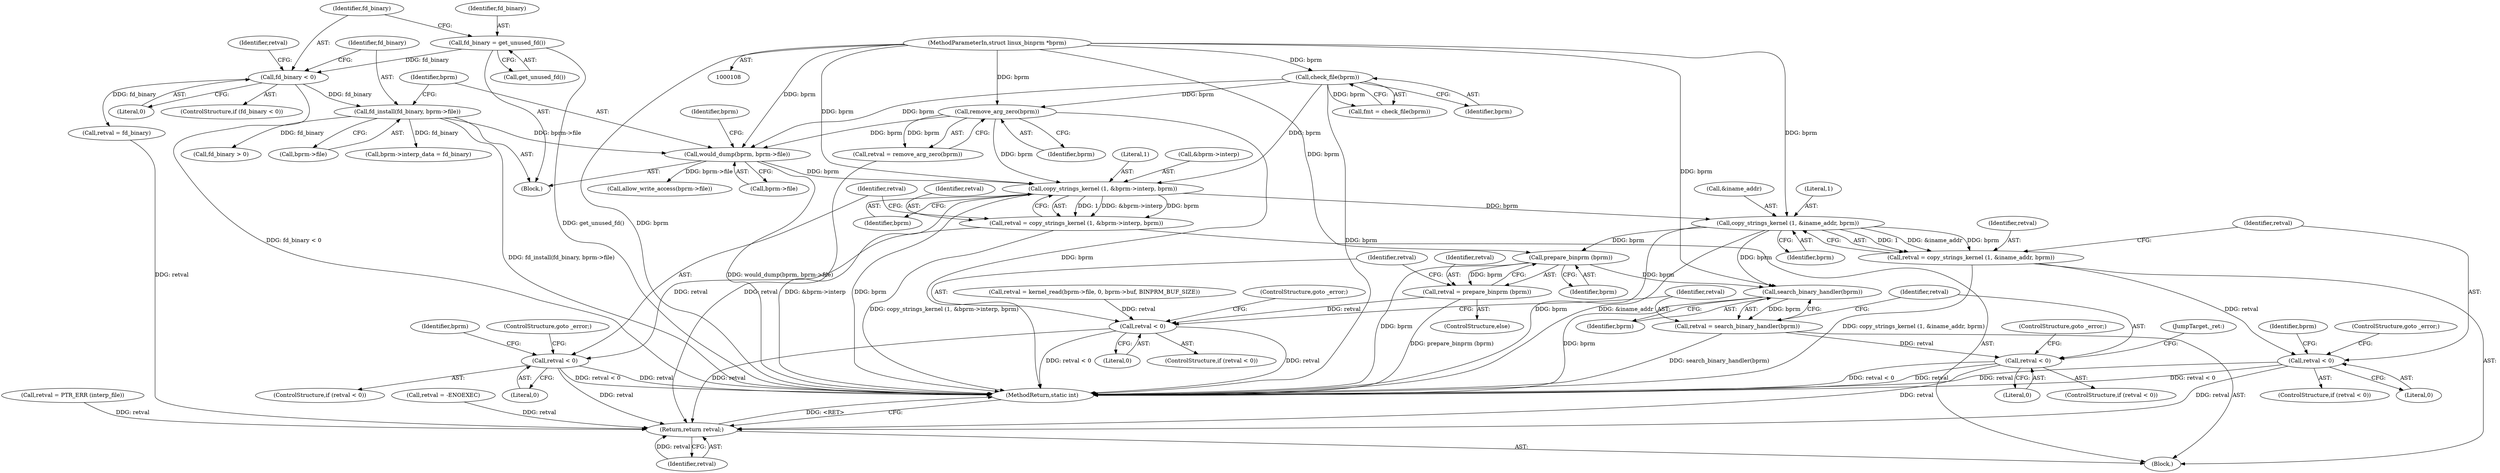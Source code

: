 digraph "0_linux_b66c5984017533316fd1951770302649baf1aa33@API" {
"1000237" [label="(Call,copy_strings_kernel (1, &bprm->interp, bprm))"];
"1000167" [label="(Call,remove_arg_zero(bprm))"];
"1000140" [label="(Call,check_file(bprm))"];
"1000109" [label="(MethodParameterIn,struct linux_binprm *bprm)"];
"1000196" [label="(Call,would_dump(bprm, bprm->file))"];
"1000191" [label="(Call,fd_install(fd_binary, bprm->file))"];
"1000183" [label="(Call,fd_binary < 0)"];
"1000179" [label="(Call,fd_binary = get_unused_fd())"];
"1000235" [label="(Call,retval = copy_strings_kernel (1, &bprm->interp, bprm))"];
"1000245" [label="(Call,retval < 0)"];
"1000335" [label="(Return,return retval;)"];
"1000255" [label="(Call,copy_strings_kernel (1, &iname_addr, bprm))"];
"1000253" [label="(Call,retval = copy_strings_kernel (1, &iname_addr, bprm))"];
"1000261" [label="(Call,retval < 0)"];
"1000318" [label="(Call,prepare_binprm (bprm))"];
"1000316" [label="(Call,retval = prepare_binprm (bprm))"];
"1000321" [label="(Call,retval < 0)"];
"1000327" [label="(Call,search_binary_handler(bprm))"];
"1000325" [label="(Call,retval = search_binary_handler(bprm))"];
"1000330" [label="(Call,retval < 0)"];
"1000255" [label="(Call,copy_strings_kernel (1, &iname_addr, bprm))"];
"1000330" [label="(Call,retval < 0)"];
"1000267" [label="(Identifier,bprm)"];
"1000336" [label="(Identifier,retval)"];
"1000192" [label="(Identifier,fd_binary)"];
"1000239" [label="(Call,&bprm->interp)"];
"1000254" [label="(Identifier,retval)"];
"1000321" [label="(Call,retval < 0)"];
"1000329" [label="(ControlStructure,if (retval < 0))"];
"1000168" [label="(Identifier,bprm)"];
"1000141" [label="(Identifier,bprm)"];
"1000184" [label="(Identifier,fd_binary)"];
"1000263" [label="(Literal,0)"];
"1000324" [label="(ControlStructure,goto _error;)"];
"1000203" [label="(Identifier,bprm)"];
"1000320" [label="(ControlStructure,if (retval < 0))"];
"1000264" [label="(ControlStructure,goto _error;)"];
"1000253" [label="(Call,retval = copy_strings_kernel (1, &iname_addr, bprm))"];
"1000247" [label="(Literal,0)"];
"1000333" [label="(ControlStructure,goto _error;)"];
"1000182" [label="(ControlStructure,if (fd_binary < 0))"];
"1000257" [label="(Call,&iname_addr)"];
"1000198" [label="(Call,bprm->file)"];
"1000140" [label="(Call,check_file(bprm))"];
"1000191" [label="(Call,fd_install(fd_binary, bprm->file))"];
"1000110" [label="(Block,)"];
"1000251" [label="(Identifier,bprm)"];
"1000187" [label="(Call,retval = fd_binary)"];
"1000335" [label="(Return,return retval;)"];
"1000261" [label="(Call,retval < 0)"];
"1000327" [label="(Call,search_binary_handler(bprm))"];
"1000256" [label="(Literal,1)"];
"1000138" [label="(Call,fmt = check_file(bprm))"];
"1000315" [label="(ControlStructure,else)"];
"1000197" [label="(Identifier,bprm)"];
"1000178" [label="(Block,)"];
"1000183" [label="(Call,fd_binary < 0)"];
"1000127" [label="(Call,retval = -ENOEXEC)"];
"1000248" [label="(ControlStructure,goto _error;)"];
"1000259" [label="(Identifier,bprm)"];
"1000201" [label="(Call,allow_write_access(bprm->file))"];
"1000236" [label="(Identifier,retval)"];
"1000328" [label="(Identifier,bprm)"];
"1000318" [label="(Call,prepare_binprm (bprm))"];
"1000244" [label="(ControlStructure,if (retval < 0))"];
"1000235" [label="(Call,retval = copy_strings_kernel (1, &bprm->interp, bprm))"];
"1000332" [label="(Literal,0)"];
"1000260" [label="(ControlStructure,if (retval < 0))"];
"1000245" [label="(Call,retval < 0)"];
"1000323" [label="(Literal,0)"];
"1000215" [label="(Call,bprm->interp_data = fd_binary)"];
"1000237" [label="(Call,copy_strings_kernel (1, &bprm->interp, bprm))"];
"1000326" [label="(Identifier,retval)"];
"1000196" [label="(Call,would_dump(bprm, bprm->file))"];
"1000319" [label="(Identifier,bprm)"];
"1000331" [label="(Identifier,retval)"];
"1000180" [label="(Identifier,fd_binary)"];
"1000238" [label="(Literal,1)"];
"1000109" [label="(MethodParameterIn,struct linux_binprm *bprm)"];
"1000243" [label="(Identifier,bprm)"];
"1000304" [label="(Call,retval = kernel_read(bprm->file, 0, bprm->buf, BINPRM_BUF_SIZE))"];
"1000325" [label="(Call,retval = search_binary_handler(bprm))"];
"1000317" [label="(Identifier,retval)"];
"1000334" [label="(JumpTarget,_ret:)"];
"1000355" [label="(MethodReturn,static int)"];
"1000188" [label="(Identifier,retval)"];
"1000278" [label="(Call,retval = PTR_ERR (interp_file))"];
"1000246" [label="(Identifier,retval)"];
"1000179" [label="(Call,fd_binary = get_unused_fd())"];
"1000262" [label="(Identifier,retval)"];
"1000193" [label="(Call,bprm->file)"];
"1000181" [label="(Call,get_unused_fd())"];
"1000167" [label="(Call,remove_arg_zero(bprm))"];
"1000339" [label="(Call,fd_binary > 0)"];
"1000185" [label="(Literal,0)"];
"1000316" [label="(Call,retval = prepare_binprm (bprm))"];
"1000322" [label="(Identifier,retval)"];
"1000165" [label="(Call,retval = remove_arg_zero(bprm))"];
"1000237" -> "1000235"  [label="AST: "];
"1000237" -> "1000243"  [label="CFG: "];
"1000238" -> "1000237"  [label="AST: "];
"1000239" -> "1000237"  [label="AST: "];
"1000243" -> "1000237"  [label="AST: "];
"1000235" -> "1000237"  [label="CFG: "];
"1000237" -> "1000355"  [label="DDG: &bprm->interp"];
"1000237" -> "1000355"  [label="DDG: bprm"];
"1000237" -> "1000235"  [label="DDG: 1"];
"1000237" -> "1000235"  [label="DDG: &bprm->interp"];
"1000237" -> "1000235"  [label="DDG: bprm"];
"1000167" -> "1000237"  [label="DDG: bprm"];
"1000140" -> "1000237"  [label="DDG: bprm"];
"1000196" -> "1000237"  [label="DDG: bprm"];
"1000109" -> "1000237"  [label="DDG: bprm"];
"1000237" -> "1000255"  [label="DDG: bprm"];
"1000167" -> "1000165"  [label="AST: "];
"1000167" -> "1000168"  [label="CFG: "];
"1000168" -> "1000167"  [label="AST: "];
"1000165" -> "1000167"  [label="CFG: "];
"1000167" -> "1000355"  [label="DDG: bprm"];
"1000167" -> "1000165"  [label="DDG: bprm"];
"1000140" -> "1000167"  [label="DDG: bprm"];
"1000109" -> "1000167"  [label="DDG: bprm"];
"1000167" -> "1000196"  [label="DDG: bprm"];
"1000140" -> "1000138"  [label="AST: "];
"1000140" -> "1000141"  [label="CFG: "];
"1000141" -> "1000140"  [label="AST: "];
"1000138" -> "1000140"  [label="CFG: "];
"1000140" -> "1000355"  [label="DDG: bprm"];
"1000140" -> "1000138"  [label="DDG: bprm"];
"1000109" -> "1000140"  [label="DDG: bprm"];
"1000140" -> "1000196"  [label="DDG: bprm"];
"1000109" -> "1000108"  [label="AST: "];
"1000109" -> "1000355"  [label="DDG: bprm"];
"1000109" -> "1000196"  [label="DDG: bprm"];
"1000109" -> "1000255"  [label="DDG: bprm"];
"1000109" -> "1000318"  [label="DDG: bprm"];
"1000109" -> "1000327"  [label="DDG: bprm"];
"1000196" -> "1000178"  [label="AST: "];
"1000196" -> "1000198"  [label="CFG: "];
"1000197" -> "1000196"  [label="AST: "];
"1000198" -> "1000196"  [label="AST: "];
"1000203" -> "1000196"  [label="CFG: "];
"1000196" -> "1000355"  [label="DDG: would_dump(bprm, bprm->file)"];
"1000191" -> "1000196"  [label="DDG: bprm->file"];
"1000196" -> "1000201"  [label="DDG: bprm->file"];
"1000191" -> "1000178"  [label="AST: "];
"1000191" -> "1000193"  [label="CFG: "];
"1000192" -> "1000191"  [label="AST: "];
"1000193" -> "1000191"  [label="AST: "];
"1000197" -> "1000191"  [label="CFG: "];
"1000191" -> "1000355"  [label="DDG: fd_install(fd_binary, bprm->file)"];
"1000183" -> "1000191"  [label="DDG: fd_binary"];
"1000191" -> "1000215"  [label="DDG: fd_binary"];
"1000191" -> "1000339"  [label="DDG: fd_binary"];
"1000183" -> "1000182"  [label="AST: "];
"1000183" -> "1000185"  [label="CFG: "];
"1000184" -> "1000183"  [label="AST: "];
"1000185" -> "1000183"  [label="AST: "];
"1000188" -> "1000183"  [label="CFG: "];
"1000192" -> "1000183"  [label="CFG: "];
"1000183" -> "1000355"  [label="DDG: fd_binary < 0"];
"1000179" -> "1000183"  [label="DDG: fd_binary"];
"1000183" -> "1000187"  [label="DDG: fd_binary"];
"1000179" -> "1000178"  [label="AST: "];
"1000179" -> "1000181"  [label="CFG: "];
"1000180" -> "1000179"  [label="AST: "];
"1000181" -> "1000179"  [label="AST: "];
"1000184" -> "1000179"  [label="CFG: "];
"1000179" -> "1000355"  [label="DDG: get_unused_fd()"];
"1000235" -> "1000110"  [label="AST: "];
"1000236" -> "1000235"  [label="AST: "];
"1000246" -> "1000235"  [label="CFG: "];
"1000235" -> "1000355"  [label="DDG: copy_strings_kernel (1, &bprm->interp, bprm)"];
"1000235" -> "1000245"  [label="DDG: retval"];
"1000245" -> "1000244"  [label="AST: "];
"1000245" -> "1000247"  [label="CFG: "];
"1000246" -> "1000245"  [label="AST: "];
"1000247" -> "1000245"  [label="AST: "];
"1000248" -> "1000245"  [label="CFG: "];
"1000251" -> "1000245"  [label="CFG: "];
"1000245" -> "1000355"  [label="DDG: retval < 0"];
"1000245" -> "1000355"  [label="DDG: retval"];
"1000245" -> "1000335"  [label="DDG: retval"];
"1000335" -> "1000110"  [label="AST: "];
"1000335" -> "1000336"  [label="CFG: "];
"1000336" -> "1000335"  [label="AST: "];
"1000355" -> "1000335"  [label="CFG: "];
"1000335" -> "1000355"  [label="DDG: <RET>"];
"1000336" -> "1000335"  [label="DDG: retval"];
"1000187" -> "1000335"  [label="DDG: retval"];
"1000330" -> "1000335"  [label="DDG: retval"];
"1000165" -> "1000335"  [label="DDG: retval"];
"1000261" -> "1000335"  [label="DDG: retval"];
"1000321" -> "1000335"  [label="DDG: retval"];
"1000127" -> "1000335"  [label="DDG: retval"];
"1000278" -> "1000335"  [label="DDG: retval"];
"1000255" -> "1000253"  [label="AST: "];
"1000255" -> "1000259"  [label="CFG: "];
"1000256" -> "1000255"  [label="AST: "];
"1000257" -> "1000255"  [label="AST: "];
"1000259" -> "1000255"  [label="AST: "];
"1000253" -> "1000255"  [label="CFG: "];
"1000255" -> "1000355"  [label="DDG: bprm"];
"1000255" -> "1000355"  [label="DDG: &iname_addr"];
"1000255" -> "1000253"  [label="DDG: 1"];
"1000255" -> "1000253"  [label="DDG: &iname_addr"];
"1000255" -> "1000253"  [label="DDG: bprm"];
"1000255" -> "1000318"  [label="DDG: bprm"];
"1000255" -> "1000327"  [label="DDG: bprm"];
"1000253" -> "1000110"  [label="AST: "];
"1000254" -> "1000253"  [label="AST: "];
"1000262" -> "1000253"  [label="CFG: "];
"1000253" -> "1000355"  [label="DDG: copy_strings_kernel (1, &iname_addr, bprm)"];
"1000253" -> "1000261"  [label="DDG: retval"];
"1000261" -> "1000260"  [label="AST: "];
"1000261" -> "1000263"  [label="CFG: "];
"1000262" -> "1000261"  [label="AST: "];
"1000263" -> "1000261"  [label="AST: "];
"1000264" -> "1000261"  [label="CFG: "];
"1000267" -> "1000261"  [label="CFG: "];
"1000261" -> "1000355"  [label="DDG: retval"];
"1000261" -> "1000355"  [label="DDG: retval < 0"];
"1000318" -> "1000316"  [label="AST: "];
"1000318" -> "1000319"  [label="CFG: "];
"1000319" -> "1000318"  [label="AST: "];
"1000316" -> "1000318"  [label="CFG: "];
"1000318" -> "1000355"  [label="DDG: bprm"];
"1000318" -> "1000316"  [label="DDG: bprm"];
"1000318" -> "1000327"  [label="DDG: bprm"];
"1000316" -> "1000315"  [label="AST: "];
"1000317" -> "1000316"  [label="AST: "];
"1000322" -> "1000316"  [label="CFG: "];
"1000316" -> "1000355"  [label="DDG: prepare_binprm (bprm)"];
"1000316" -> "1000321"  [label="DDG: retval"];
"1000321" -> "1000320"  [label="AST: "];
"1000321" -> "1000323"  [label="CFG: "];
"1000322" -> "1000321"  [label="AST: "];
"1000323" -> "1000321"  [label="AST: "];
"1000324" -> "1000321"  [label="CFG: "];
"1000326" -> "1000321"  [label="CFG: "];
"1000321" -> "1000355"  [label="DDG: retval"];
"1000321" -> "1000355"  [label="DDG: retval < 0"];
"1000304" -> "1000321"  [label="DDG: retval"];
"1000327" -> "1000325"  [label="AST: "];
"1000327" -> "1000328"  [label="CFG: "];
"1000328" -> "1000327"  [label="AST: "];
"1000325" -> "1000327"  [label="CFG: "];
"1000327" -> "1000355"  [label="DDG: bprm"];
"1000327" -> "1000325"  [label="DDG: bprm"];
"1000325" -> "1000110"  [label="AST: "];
"1000326" -> "1000325"  [label="AST: "];
"1000331" -> "1000325"  [label="CFG: "];
"1000325" -> "1000355"  [label="DDG: search_binary_handler(bprm)"];
"1000325" -> "1000330"  [label="DDG: retval"];
"1000330" -> "1000329"  [label="AST: "];
"1000330" -> "1000332"  [label="CFG: "];
"1000331" -> "1000330"  [label="AST: "];
"1000332" -> "1000330"  [label="AST: "];
"1000333" -> "1000330"  [label="CFG: "];
"1000334" -> "1000330"  [label="CFG: "];
"1000330" -> "1000355"  [label="DDG: retval"];
"1000330" -> "1000355"  [label="DDG: retval < 0"];
}
